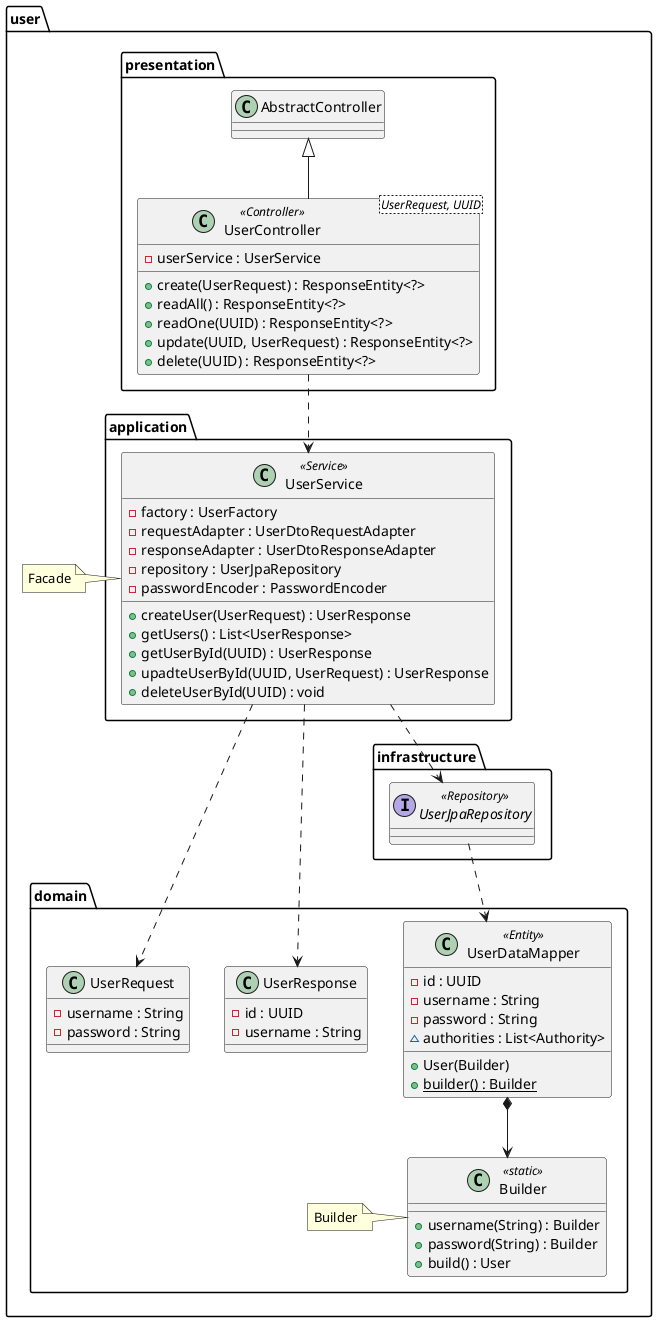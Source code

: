 @startuml user
' !theme resume-light
' !theme cerulean-outline
' !theme sketchy-outline

package user {

  package domain {

    class UserDataMapper <<Entity>> {
      -id : UUID
      -username : String
      -password : String
      ~authorities : List<Authority>
      +User(Builder)
      {static} +builder() : Builder
    }

    class Builder <<static>> {
      +username(String) : Builder
      +password(String) : Builder
      +build() : User
    }
    note left: Builder

    class UserRequest {
      -username : String
      -password : String
    }

    class UserResponse {
      -id : UUID
      -username : String
    }
  }

  package presentation {

    class UserController<UserRequest, UUID> <<Controller>>  extends AbstractController {
      -userService : UserService
      +create(UserRequest) : ResponseEntity<?>
      +readAll() : ResponseEntity<?>
      +readOne(UUID) : ResponseEntity<?>
      +update(UUID, UserRequest) : ResponseEntity<?>
      +delete(UUID) : ResponseEntity<?>
    }
  }

  package application {
    class UserService <<Service>> {
      -factory : UserFactory
      -requestAdapter : UserDtoRequestAdapter
      -responseAdapter : UserDtoResponseAdapter
      -repository : UserJpaRepository
      -passwordEncoder : PasswordEncoder
      +createUser(UserRequest) : UserResponse
      +getUsers() : List<UserResponse>
      +getUserById(UUID) : UserResponse
      +upadteUserById(UUID, UserRequest) : UserResponse
      +deleteUserById(UUID) : void
    }
  }
  note left: Facade

  package infrastructure {
    interface UserJpaRepository <<Repository>>
  }

  UserController ..> UserService
  UserService ..> UserJpaRepository
  UserJpaRepository ..> UserDataMapper

  UserDataMapper *--> Builder

  UserService ..> UserRequest
  UserService ..> UserResponse
}

@enduml
